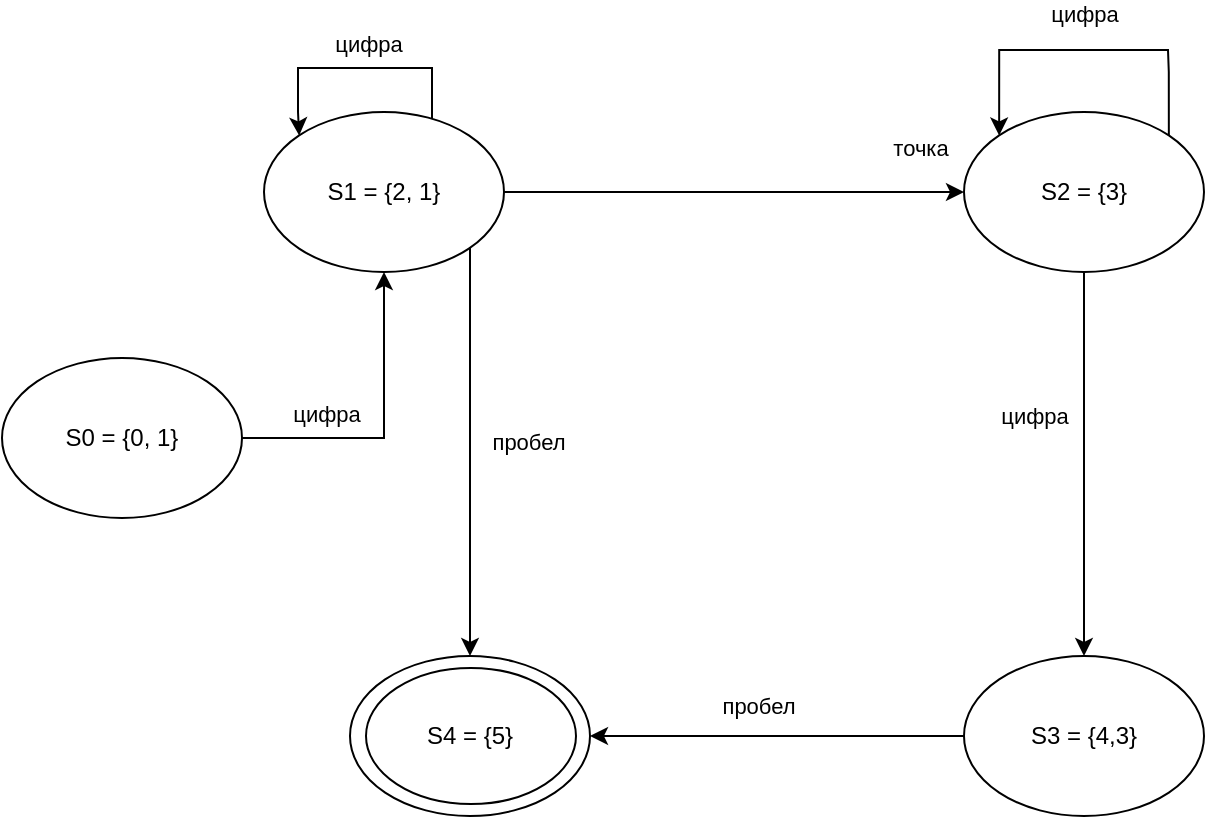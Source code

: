 <mxfile version="16.0.0" type="device"><diagram id="xC3LPRLX9kYBcWRV6uh-" name="Page-1"><mxGraphModel dx="161" dy="251" grid="0" gridSize="10" guides="0" tooltips="1" connect="1" arrows="1" fold="1" page="0" pageScale="1" pageWidth="850" pageHeight="1100" math="0" shadow="0"><root><mxCell id="0"/><mxCell id="1" parent="0"/><mxCell id="eezzisjMJKayacwhTyRD-3" style="edgeStyle=orthogonalEdgeStyle;rounded=0;orthogonalLoop=1;jettySize=auto;html=1;entryX=0.5;entryY=1;entryDx=0;entryDy=0;" edge="1" parent="1" source="eezzisjMJKayacwhTyRD-1" target="eezzisjMJKayacwhTyRD-2"><mxGeometry relative="1" as="geometry"/></mxCell><mxCell id="eezzisjMJKayacwhTyRD-4" value="цифра" style="edgeLabel;html=1;align=center;verticalAlign=middle;resizable=0;points=[];" vertex="1" connectable="0" parent="eezzisjMJKayacwhTyRD-3"><mxGeometry x="-0.415" y="1" relative="1" as="geometry"><mxPoint x="-3" y="-11" as="offset"/></mxGeometry></mxCell><mxCell id="eezzisjMJKayacwhTyRD-1" value="S0 = {0, 1}" style="ellipse;whiteSpace=wrap;html=1;" vertex="1" parent="1"><mxGeometry x="368" y="566" width="120" height="80" as="geometry"/></mxCell><mxCell id="eezzisjMJKayacwhTyRD-8" value="точка" style="edgeStyle=orthogonalEdgeStyle;rounded=0;orthogonalLoop=1;jettySize=auto;html=1;entryX=0;entryY=0.5;entryDx=0;entryDy=0;" edge="1" parent="1" source="eezzisjMJKayacwhTyRD-2" target="eezzisjMJKayacwhTyRD-5"><mxGeometry x="0.806" y="22" relative="1" as="geometry"><mxPoint as="offset"/></mxGeometry></mxCell><mxCell id="eezzisjMJKayacwhTyRD-9" value="пробел" style="edgeStyle=orthogonalEdgeStyle;rounded=0;orthogonalLoop=1;jettySize=auto;html=1;entryX=0.5;entryY=0;entryDx=0;entryDy=0;" edge="1" parent="1" source="eezzisjMJKayacwhTyRD-2" target="eezzisjMJKayacwhTyRD-7"><mxGeometry x="-0.049" y="29" relative="1" as="geometry"><Array as="points"><mxPoint x="602" y="703"/></Array><mxPoint as="offset"/></mxGeometry></mxCell><mxCell id="eezzisjMJKayacwhTyRD-2" value="S1 = {2, 1}" style="ellipse;whiteSpace=wrap;html=1;" vertex="1" parent="1"><mxGeometry x="499" y="443" width="120" height="80" as="geometry"/></mxCell><mxCell id="eezzisjMJKayacwhTyRD-10" value="цифра" style="edgeStyle=orthogonalEdgeStyle;rounded=0;orthogonalLoop=1;jettySize=auto;html=1;entryX=0.5;entryY=0;entryDx=0;entryDy=0;" edge="1" parent="1" source="eezzisjMJKayacwhTyRD-5" target="eezzisjMJKayacwhTyRD-6"><mxGeometry x="-0.256" y="-25" relative="1" as="geometry"><mxPoint as="offset"/></mxGeometry></mxCell><mxCell id="eezzisjMJKayacwhTyRD-14" value="цифра" style="edgeStyle=orthogonalEdgeStyle;rounded=0;orthogonalLoop=1;jettySize=auto;html=1;exitX=1;exitY=0;exitDx=0;exitDy=0;entryX=0;entryY=0;entryDx=0;entryDy=0;" edge="1" parent="1" source="eezzisjMJKayacwhTyRD-5" target="eezzisjMJKayacwhTyRD-5"><mxGeometry x="-0.002" y="-18" relative="1" as="geometry"><mxPoint x="897.667" y="341.667" as="targetPoint"/><Array as="points"><mxPoint x="951" y="423"/><mxPoint x="951" y="412"/><mxPoint x="867" y="412"/></Array><mxPoint as="offset"/></mxGeometry></mxCell><mxCell id="eezzisjMJKayacwhTyRD-5" value="S2 = {3}" style="ellipse;whiteSpace=wrap;html=1;" vertex="1" parent="1"><mxGeometry x="849" y="443" width="120" height="80" as="geometry"/></mxCell><mxCell id="eezzisjMJKayacwhTyRD-11" value="пробел" style="edgeStyle=orthogonalEdgeStyle;rounded=0;orthogonalLoop=1;jettySize=auto;html=1;entryX=1;entryY=0.5;entryDx=0;entryDy=0;" edge="1" parent="1" source="eezzisjMJKayacwhTyRD-6" target="eezzisjMJKayacwhTyRD-7"><mxGeometry x="0.109" y="-15" relative="1" as="geometry"><mxPoint as="offset"/></mxGeometry></mxCell><mxCell id="eezzisjMJKayacwhTyRD-6" value="S3 = {4,3}" style="ellipse;whiteSpace=wrap;html=1;" vertex="1" parent="1"><mxGeometry x="849" y="715" width="120" height="80" as="geometry"/></mxCell><mxCell id="eezzisjMJKayacwhTyRD-7" value="S4 = {5}" style="ellipse;whiteSpace=wrap;html=1;" vertex="1" parent="1"><mxGeometry x="542" y="715" width="120" height="80" as="geometry"/></mxCell><mxCell id="eezzisjMJKayacwhTyRD-13" value="цифра" style="edgeStyle=orthogonalEdgeStyle;rounded=0;orthogonalLoop=1;jettySize=auto;html=1;entryX=0;entryY=0;entryDx=0;entryDy=0;" edge="1" parent="1" source="eezzisjMJKayacwhTyRD-2" target="eezzisjMJKayacwhTyRD-2"><mxGeometry x="-0.095" y="-12" relative="1" as="geometry"><Array as="points"><mxPoint x="583" y="421"/><mxPoint x="516" y="421"/><mxPoint x="516" y="443"/><mxPoint x="517" y="443"/></Array><mxPoint as="offset"/></mxGeometry></mxCell><mxCell id="eezzisjMJKayacwhTyRD-16" value="" style="ellipse;whiteSpace=wrap;html=1;fillColor=none;" vertex="1" parent="1"><mxGeometry x="550" y="721" width="105" height="68" as="geometry"/></mxCell></root></mxGraphModel></diagram></mxfile>